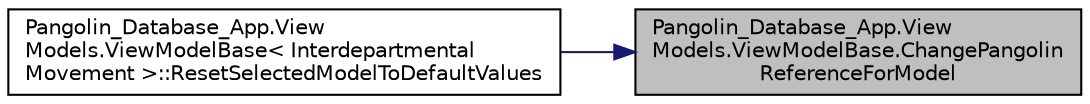 digraph "Pangolin_Database_App.ViewModels.ViewModelBase.ChangePangolinReferenceForModel"
{
 // LATEX_PDF_SIZE
  edge [fontname="Helvetica",fontsize="10",labelfontname="Helvetica",labelfontsize="10"];
  node [fontname="Helvetica",fontsize="10",shape=record];
  rankdir="RL";
  Node1 [label="Pangolin_Database_App.View\lModels.ViewModelBase.ChangePangolin\lReferenceForModel",height=0.2,width=0.4,color="black", fillcolor="grey75", style="filled", fontcolor="black",tooltip="Searches for Pangolin references in model and sets it to selectedpangolin"];
  Node1 -> Node2 [dir="back",color="midnightblue",fontsize="10",style="solid",fontname="Helvetica"];
  Node2 [label="Pangolin_Database_App.View\lModels.ViewModelBase\< Interdepartmental\lMovement \>::ResetSelectedModelToDefaultValues",height=0.2,width=0.4,color="black", fillcolor="white", style="filled",URL="$class_pangolin___database___app_1_1_view_models_1_1_view_model_base.html#a66e93060c31f4048acfb9f9408ef33eb",tooltip="Resets Selected Model to default values"];
}
